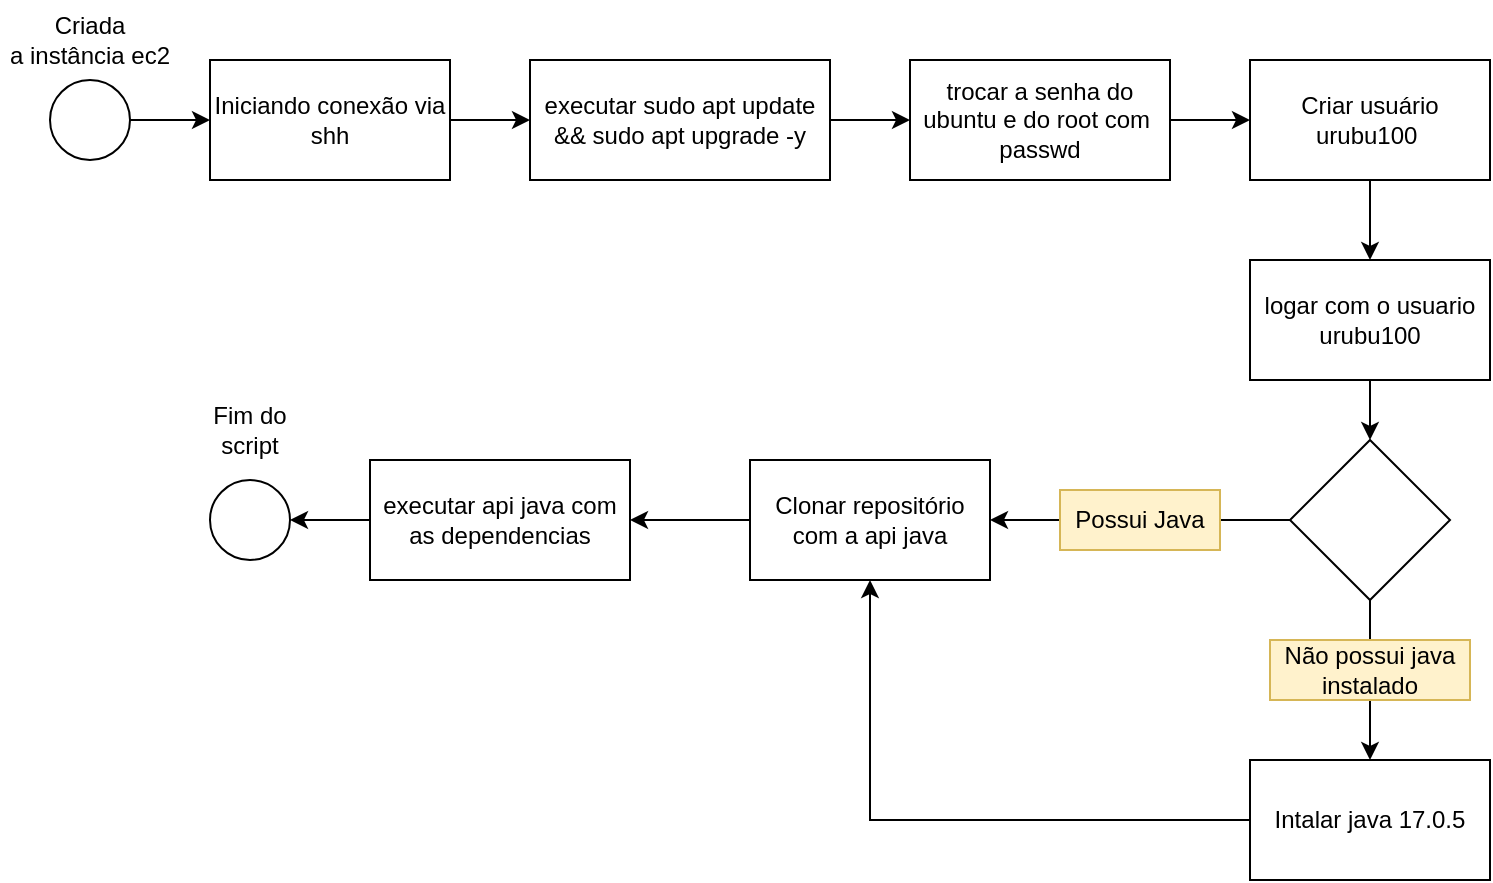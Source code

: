 <mxfile version="21.2.1" type="github">
  <diagram name="Page-1" id="0tnOo0xGAge1h8nqypMt">
    <mxGraphModel dx="1434" dy="788" grid="1" gridSize="10" guides="1" tooltips="1" connect="1" arrows="1" fold="1" page="1" pageScale="1" pageWidth="850" pageHeight="1100" math="0" shadow="0">
      <root>
        <mxCell id="0" />
        <mxCell id="1" parent="0" />
        <mxCell id="iFZqDGDqlubp6X6bE3Xs-3" value="" style="edgeStyle=orthogonalEdgeStyle;rounded=0;orthogonalLoop=1;jettySize=auto;html=1;" edge="1" parent="1" source="iFZqDGDqlubp6X6bE3Xs-1" target="iFZqDGDqlubp6X6bE3Xs-2">
          <mxGeometry relative="1" as="geometry" />
        </mxCell>
        <mxCell id="iFZqDGDqlubp6X6bE3Xs-1" value="" style="ellipse;whiteSpace=wrap;html=1;aspect=fixed;" vertex="1" parent="1">
          <mxGeometry x="65" y="80" width="40" height="40" as="geometry" />
        </mxCell>
        <mxCell id="iFZqDGDqlubp6X6bE3Xs-5" value="" style="edgeStyle=orthogonalEdgeStyle;rounded=0;orthogonalLoop=1;jettySize=auto;html=1;" edge="1" parent="1" source="iFZqDGDqlubp6X6bE3Xs-2" target="iFZqDGDqlubp6X6bE3Xs-4">
          <mxGeometry relative="1" as="geometry" />
        </mxCell>
        <mxCell id="iFZqDGDqlubp6X6bE3Xs-2" value="Iniciando conexão via shh" style="whiteSpace=wrap;html=1;" vertex="1" parent="1">
          <mxGeometry x="145" y="70" width="120" height="60" as="geometry" />
        </mxCell>
        <mxCell id="iFZqDGDqlubp6X6bE3Xs-7" value="" style="edgeStyle=orthogonalEdgeStyle;rounded=0;orthogonalLoop=1;jettySize=auto;html=1;" edge="1" parent="1" source="iFZqDGDqlubp6X6bE3Xs-4" target="iFZqDGDqlubp6X6bE3Xs-6">
          <mxGeometry relative="1" as="geometry" />
        </mxCell>
        <mxCell id="iFZqDGDqlubp6X6bE3Xs-4" value="executar sudo apt update &amp;amp;&amp;amp; sudo apt upgrade -y" style="whiteSpace=wrap;html=1;" vertex="1" parent="1">
          <mxGeometry x="305" y="70" width="150" height="60" as="geometry" />
        </mxCell>
        <mxCell id="iFZqDGDqlubp6X6bE3Xs-24" value="" style="edgeStyle=orthogonalEdgeStyle;rounded=0;orthogonalLoop=1;jettySize=auto;html=1;" edge="1" parent="1" source="iFZqDGDqlubp6X6bE3Xs-6" target="iFZqDGDqlubp6X6bE3Xs-23">
          <mxGeometry relative="1" as="geometry" />
        </mxCell>
        <mxCell id="iFZqDGDqlubp6X6bE3Xs-6" value="trocar a senha do ubuntu e do root com&amp;nbsp; passwd" style="whiteSpace=wrap;html=1;" vertex="1" parent="1">
          <mxGeometry x="495" y="70" width="130" height="60" as="geometry" />
        </mxCell>
        <mxCell id="iFZqDGDqlubp6X6bE3Xs-42" style="edgeStyle=orthogonalEdgeStyle;rounded=0;orthogonalLoop=1;jettySize=auto;html=1;entryX=1;entryY=0.5;entryDx=0;entryDy=0;" edge="1" parent="1" source="iFZqDGDqlubp6X6bE3Xs-12" target="iFZqDGDqlubp6X6bE3Xs-31">
          <mxGeometry relative="1" as="geometry" />
        </mxCell>
        <mxCell id="iFZqDGDqlubp6X6bE3Xs-45" style="edgeStyle=orthogonalEdgeStyle;rounded=0;orthogonalLoop=1;jettySize=auto;html=1;entryX=0.5;entryY=0;entryDx=0;entryDy=0;" edge="1" parent="1" source="iFZqDGDqlubp6X6bE3Xs-12" target="iFZqDGDqlubp6X6bE3Xs-14">
          <mxGeometry relative="1" as="geometry" />
        </mxCell>
        <mxCell id="iFZqDGDqlubp6X6bE3Xs-12" value="" style="rhombus;whiteSpace=wrap;html=1;" vertex="1" parent="1">
          <mxGeometry x="685" y="260" width="80" height="80" as="geometry" />
        </mxCell>
        <mxCell id="iFZqDGDqlubp6X6bE3Xs-46" style="edgeStyle=orthogonalEdgeStyle;rounded=0;orthogonalLoop=1;jettySize=auto;html=1;" edge="1" parent="1" source="iFZqDGDqlubp6X6bE3Xs-14" target="iFZqDGDqlubp6X6bE3Xs-31">
          <mxGeometry relative="1" as="geometry" />
        </mxCell>
        <mxCell id="iFZqDGDqlubp6X6bE3Xs-14" value="Intalar java 17.0.5" style="whiteSpace=wrap;html=1;" vertex="1" parent="1">
          <mxGeometry x="665" y="420" width="120" height="60" as="geometry" />
        </mxCell>
        <mxCell id="iFZqDGDqlubp6X6bE3Xs-16" value="Não possui java instalado" style="text;html=1;strokeColor=#d6b656;fillColor=#fff2cc;align=center;verticalAlign=middle;whiteSpace=wrap;rounded=0;" vertex="1" parent="1">
          <mxGeometry x="675" y="360" width="100" height="30" as="geometry" />
        </mxCell>
        <mxCell id="iFZqDGDqlubp6X6bE3Xs-29" value="" style="edgeStyle=orthogonalEdgeStyle;rounded=0;orthogonalLoop=1;jettySize=auto;html=1;" edge="1" parent="1" source="iFZqDGDqlubp6X6bE3Xs-23" target="iFZqDGDqlubp6X6bE3Xs-28">
          <mxGeometry relative="1" as="geometry" />
        </mxCell>
        <mxCell id="iFZqDGDqlubp6X6bE3Xs-23" value="Criar usuário urubu100&amp;nbsp;" style="whiteSpace=wrap;html=1;" vertex="1" parent="1">
          <mxGeometry x="665" y="70" width="120" height="60" as="geometry" />
        </mxCell>
        <mxCell id="iFZqDGDqlubp6X6bE3Xs-30" style="edgeStyle=orthogonalEdgeStyle;rounded=0;orthogonalLoop=1;jettySize=auto;html=1;entryX=0.5;entryY=0;entryDx=0;entryDy=0;" edge="1" parent="1" source="iFZqDGDqlubp6X6bE3Xs-28" target="iFZqDGDqlubp6X6bE3Xs-12">
          <mxGeometry relative="1" as="geometry" />
        </mxCell>
        <mxCell id="iFZqDGDqlubp6X6bE3Xs-28" value="logar com o usuario urubu100" style="whiteSpace=wrap;html=1;" vertex="1" parent="1">
          <mxGeometry x="665" y="170" width="120" height="60" as="geometry" />
        </mxCell>
        <mxCell id="iFZqDGDqlubp6X6bE3Xs-44" style="edgeStyle=orthogonalEdgeStyle;rounded=0;orthogonalLoop=1;jettySize=auto;html=1;entryX=1;entryY=0.5;entryDx=0;entryDy=0;" edge="1" parent="1" source="iFZqDGDqlubp6X6bE3Xs-31" target="iFZqDGDqlubp6X6bE3Xs-36">
          <mxGeometry relative="1" as="geometry" />
        </mxCell>
        <mxCell id="iFZqDGDqlubp6X6bE3Xs-31" value="Clonar repositório com a api java" style="whiteSpace=wrap;html=1;" vertex="1" parent="1">
          <mxGeometry x="415" y="270" width="120" height="60" as="geometry" />
        </mxCell>
        <mxCell id="iFZqDGDqlubp6X6bE3Xs-52" style="edgeStyle=orthogonalEdgeStyle;rounded=0;orthogonalLoop=1;jettySize=auto;html=1;" edge="1" parent="1" source="iFZqDGDqlubp6X6bE3Xs-36" target="iFZqDGDqlubp6X6bE3Xs-47">
          <mxGeometry relative="1" as="geometry" />
        </mxCell>
        <mxCell id="iFZqDGDqlubp6X6bE3Xs-36" value="executar api java com as dependencias" style="whiteSpace=wrap;html=1;" vertex="1" parent="1">
          <mxGeometry x="225" y="270" width="130" height="60" as="geometry" />
        </mxCell>
        <mxCell id="iFZqDGDqlubp6X6bE3Xs-33" value="Possui Java" style="text;html=1;strokeColor=#d6b656;fillColor=#fff2cc;align=center;verticalAlign=middle;whiteSpace=wrap;rounded=0;" vertex="1" parent="1">
          <mxGeometry x="570" y="285" width="80" height="30" as="geometry" />
        </mxCell>
        <mxCell id="iFZqDGDqlubp6X6bE3Xs-47" value="" style="ellipse;whiteSpace=wrap;html=1;" vertex="1" parent="1">
          <mxGeometry x="145" y="280" width="40" height="40" as="geometry" />
        </mxCell>
        <mxCell id="iFZqDGDqlubp6X6bE3Xs-53" value="Fim do script" style="text;html=1;strokeColor=none;fillColor=none;align=center;verticalAlign=middle;whiteSpace=wrap;rounded=0;" vertex="1" parent="1">
          <mxGeometry x="135" y="240" width="60" height="30" as="geometry" />
        </mxCell>
        <mxCell id="iFZqDGDqlubp6X6bE3Xs-54" value="Criada a&amp;nbsp;instância ec2" style="text;html=1;strokeColor=none;fillColor=none;align=center;verticalAlign=middle;whiteSpace=wrap;rounded=0;" vertex="1" parent="1">
          <mxGeometry x="40" y="40" width="90" height="40" as="geometry" />
        </mxCell>
      </root>
    </mxGraphModel>
  </diagram>
</mxfile>
